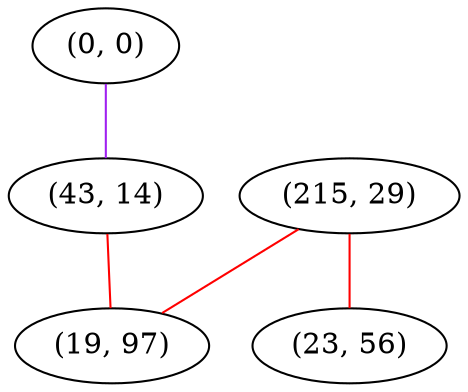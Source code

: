 graph "" {
"(0, 0)";
"(215, 29)";
"(23, 56)";
"(43, 14)";
"(19, 97)";
"(0, 0)" -- "(43, 14)"  [color=purple, key=0, weight=4];
"(215, 29)" -- "(19, 97)"  [color=red, key=0, weight=1];
"(215, 29)" -- "(23, 56)"  [color=red, key=0, weight=1];
"(43, 14)" -- "(19, 97)"  [color=red, key=0, weight=1];
}
